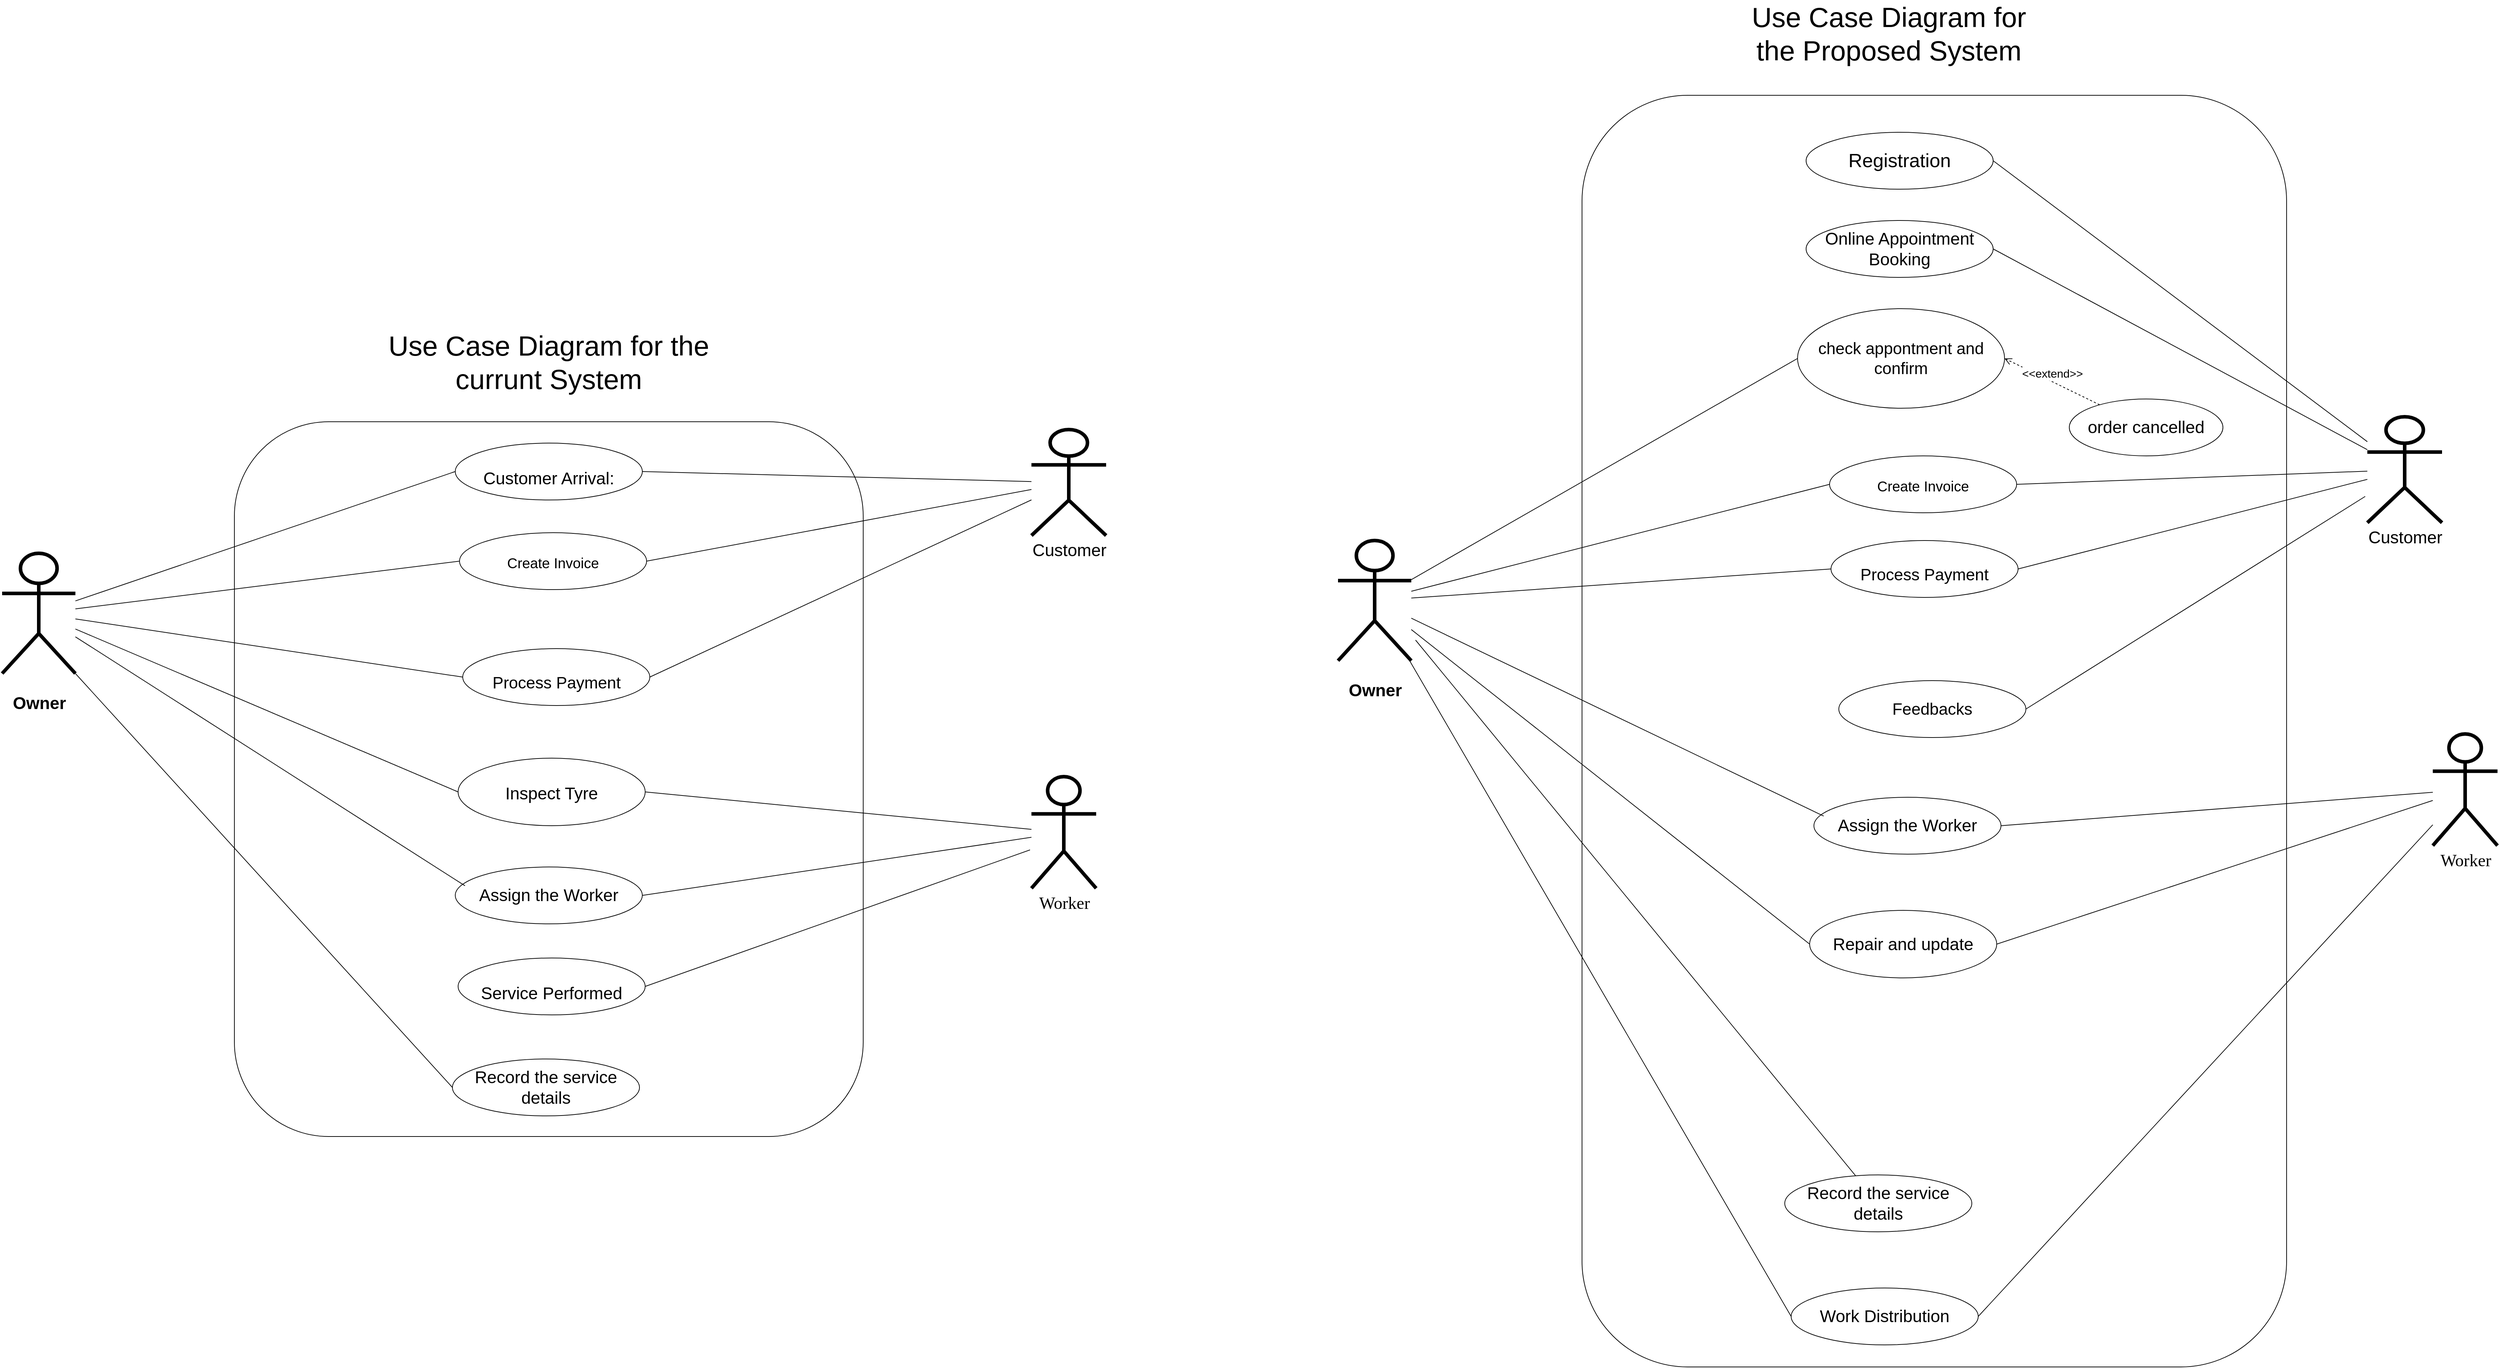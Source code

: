 <mxfile border="50" scale="3" compressed="false" locked="false" version="24.7.17">
  <diagram name="Blank" id="YmL12bMKpDGza6XwsDPr">
    <mxGraphModel dx="2709" dy="2329" grid="0" gridSize="10" guides="1" tooltips="1" connect="1" arrows="1" fold="1" page="0" pageScale="1" pageWidth="827" pageHeight="1169" background="none" math="1" shadow="0">
      <root>
        <mxCell id="X5NqExCQtvZxIxQ7pmgY-0" />
        <mxCell id="1" parent="X5NqExCQtvZxIxQ7pmgY-0" />
        <mxCell id="NNyUj2IfrB_V-hfu5Uiv-16" value="" style="rounded=1;whiteSpace=wrap;html=1;" parent="1" vertex="1">
          <mxGeometry x="-193.5" y="-258" width="884" height="1005" as="geometry" />
        </mxCell>
        <mxCell id="NNyUj2IfrB_V-hfu5Uiv-1" value="&lt;div style=&quot;text-align: justify;&quot;&gt;&lt;br&gt;&lt;/div&gt;&lt;div style=&quot;text-align: justify;&quot;&gt;&lt;span style=&quot;background-color: initial;&quot;&gt;Inspect Tyre&lt;/span&gt;&lt;/div&gt;&lt;div style=&quot;text-align: justify;&quot;&gt;&lt;br&gt;&lt;/div&gt;" style="ellipse;whiteSpace=wrap;html=1;fontSize=24;verticalAlign=top;" parent="1" vertex="1">
          <mxGeometry x="121" y="215" width="263" height="95" as="geometry" />
        </mxCell>
        <mxCell id="NNyUj2IfrB_V-hfu5Uiv-2" value="Customer" style="shape=umlActor;verticalLabelPosition=bottom;verticalAlign=top;html=1;outlineConnect=0;fontSize=24;strokeWidth=5;" parent="1" vertex="1">
          <mxGeometry x="927" y="-247" width="105" height="149" as="geometry" />
        </mxCell>
        <mxCell id="NNyUj2IfrB_V-hfu5Uiv-4" value="&lt;h1 style=&quot;line-height: 160%;&quot;&gt;Owner&lt;br&gt;&lt;/h1&gt;" style="shape=umlActor;verticalLabelPosition=bottom;verticalAlign=top;html=1;outlineConnect=0;strokeWidth=5;" parent="1" vertex="1">
          <mxGeometry x="-520" y="-73" width="103" height="169" as="geometry" />
        </mxCell>
        <mxCell id="NNyUj2IfrB_V-hfu5Uiv-5" value="Worker" style="shape=umlActor;verticalLabelPosition=bottom;verticalAlign=top;html=1;outlineConnect=0;fontSize=24;fontFamily=Times New Roman;strokeWidth=5;" parent="1" vertex="1">
          <mxGeometry x="927" y="241" width="91" height="157" as="geometry" />
        </mxCell>
        <mxCell id="NNyUj2IfrB_V-hfu5Uiv-8" value="Assign the Worker" style="ellipse;whiteSpace=wrap;html=1;fontSize=24;" parent="1" vertex="1">
          <mxGeometry x="117" y="368" width="263" height="80" as="geometry" />
        </mxCell>
        <mxCell id="NNyUj2IfrB_V-hfu5Uiv-9" value="&#xa;Create Invoice&#xa;&#xa;" style="ellipse;whiteSpace=wrap;html=1;fontSize=20;verticalAlign=top;" parent="1" vertex="1">
          <mxGeometry x="123" y="-102" width="263" height="80" as="geometry" />
        </mxCell>
        <mxCell id="NNyUj2IfrB_V-hfu5Uiv-10" value="&#xa;Process Payment&#xa;&#xa;" style="ellipse;whiteSpace=wrap;html=1;fontSize=23;verticalAlign=top;" parent="1" vertex="1">
          <mxGeometry x="127.5" y="61" width="263" height="80" as="geometry" />
        </mxCell>
        <mxCell id="NNyUj2IfrB_V-hfu5Uiv-11" value="&lt;font style=&quot;font-size: 24px;&quot;&gt;&lt;br&gt;Customer Arrival:&lt;br&gt;&lt;/font&gt;" style="ellipse;whiteSpace=wrap;html=1;verticalAlign=top;horizontal=1;align=center;" parent="1" vertex="1">
          <mxGeometry x="117" y="-228" width="263" height="80" as="geometry" />
        </mxCell>
        <mxCell id="NNyUj2IfrB_V-hfu5Uiv-29" value="" style="endArrow=none;html=1;rounded=0;entryX=0;entryY=0.5;entryDx=0;entryDy=0;" parent="1" source="NNyUj2IfrB_V-hfu5Uiv-4" target="NNyUj2IfrB_V-hfu5Uiv-11" edge="1">
          <mxGeometry width="50" height="50" relative="1" as="geometry">
            <mxPoint x="-389" y="-28" as="sourcePoint" />
            <mxPoint x="-339" y="-78" as="targetPoint" />
          </mxGeometry>
        </mxCell>
        <mxCell id="NNyUj2IfrB_V-hfu5Uiv-30" value="" style="endArrow=none;html=1;rounded=0;entryX=1;entryY=0.5;entryDx=0;entryDy=0;" parent="1" source="NNyUj2IfrB_V-hfu5Uiv-2" target="NNyUj2IfrB_V-hfu5Uiv-11" edge="1">
          <mxGeometry width="50" height="50" relative="1" as="geometry">
            <mxPoint x="583" y="302" as="sourcePoint" />
            <mxPoint x="633" y="252" as="targetPoint" />
          </mxGeometry>
        </mxCell>
        <mxCell id="NNyUj2IfrB_V-hfu5Uiv-31" value="" style="endArrow=none;html=1;rounded=0;exitX=0;exitY=0.5;exitDx=0;exitDy=0;" parent="1" source="NNyUj2IfrB_V-hfu5Uiv-1" target="NNyUj2IfrB_V-hfu5Uiv-4" edge="1">
          <mxGeometry width="50" height="50" relative="1" as="geometry">
            <mxPoint x="105" y="142" as="sourcePoint" />
            <mxPoint x="-394" y="13" as="targetPoint" />
          </mxGeometry>
        </mxCell>
        <mxCell id="NNyUj2IfrB_V-hfu5Uiv-32" value="" style="endArrow=none;html=1;rounded=0;entryX=1;entryY=0.5;entryDx=0;entryDy=0;" parent="1" source="NNyUj2IfrB_V-hfu5Uiv-5" target="NNyUj2IfrB_V-hfu5Uiv-1" edge="1">
          <mxGeometry width="50" height="50" relative="1" as="geometry">
            <mxPoint x="864" y="336" as="sourcePoint" />
            <mxPoint x="633" y="252" as="targetPoint" />
          </mxGeometry>
        </mxCell>
        <mxCell id="NNyUj2IfrB_V-hfu5Uiv-33" value="" style="endArrow=none;html=1;rounded=0;entryX=0.052;entryY=0.331;entryDx=0;entryDy=0;entryPerimeter=0;" parent="1" source="NNyUj2IfrB_V-hfu5Uiv-4" target="NNyUj2IfrB_V-hfu5Uiv-8" edge="1">
          <mxGeometry width="50" height="50" relative="1" as="geometry">
            <mxPoint x="-378" y="58" as="sourcePoint" />
            <mxPoint x="633" y="252" as="targetPoint" />
          </mxGeometry>
        </mxCell>
        <mxCell id="NNyUj2IfrB_V-hfu5Uiv-34" value="" style="endArrow=none;html=1;rounded=0;exitX=1;exitY=0.5;exitDx=0;exitDy=0;" parent="1" source="NNyUj2IfrB_V-hfu5Uiv-8" target="NNyUj2IfrB_V-hfu5Uiv-5" edge="1">
          <mxGeometry width="50" height="50" relative="1" as="geometry">
            <mxPoint x="583" y="302" as="sourcePoint" />
            <mxPoint x="856" y="375" as="targetPoint" />
          </mxGeometry>
        </mxCell>
        <mxCell id="NNyUj2IfrB_V-hfu5Uiv-35" value="" style="endArrow=none;html=1;rounded=0;entryX=0;entryY=0.5;entryDx=0;entryDy=0;" parent="1" source="NNyUj2IfrB_V-hfu5Uiv-4" target="NNyUj2IfrB_V-hfu5Uiv-9" edge="1">
          <mxGeometry width="50" height="50" relative="1" as="geometry">
            <mxPoint x="-390" y="124" as="sourcePoint" />
            <mxPoint x="633" y="252" as="targetPoint" />
          </mxGeometry>
        </mxCell>
        <mxCell id="NNyUj2IfrB_V-hfu5Uiv-36" value="" style="endArrow=none;html=1;rounded=0;entryX=0;entryY=0.5;entryDx=0;entryDy=0;" parent="1" source="NNyUj2IfrB_V-hfu5Uiv-4" target="NNyUj2IfrB_V-hfu5Uiv-10" edge="1">
          <mxGeometry width="50" height="50" relative="1" as="geometry">
            <mxPoint x="583" y="361" as="sourcePoint" />
            <mxPoint x="633" y="311" as="targetPoint" />
          </mxGeometry>
        </mxCell>
        <mxCell id="NNyUj2IfrB_V-hfu5Uiv-37" value="" style="endArrow=none;html=1;rounded=0;exitX=1;exitY=0.5;exitDx=0;exitDy=0;" parent="1" source="NNyUj2IfrB_V-hfu5Uiv-10" target="NNyUj2IfrB_V-hfu5Uiv-2" edge="1">
          <mxGeometry width="50" height="50" relative="1" as="geometry">
            <mxPoint x="583" y="361" as="sourcePoint" />
            <mxPoint x="633" y="311" as="targetPoint" />
          </mxGeometry>
        </mxCell>
        <mxCell id="NNyUj2IfrB_V-hfu5Uiv-38" value="" style="endArrow=none;html=1;rounded=0;entryX=1;entryY=0.5;entryDx=0;entryDy=0;" parent="1" source="NNyUj2IfrB_V-hfu5Uiv-2" target="NNyUj2IfrB_V-hfu5Uiv-9" edge="1">
          <mxGeometry width="50" height="50" relative="1" as="geometry">
            <mxPoint x="583" y="361" as="sourcePoint" />
            <mxPoint x="633" y="311" as="targetPoint" />
          </mxGeometry>
        </mxCell>
        <mxCell id="HwGcCUh8PEyb6uIsM-ig-1" value="Use Case Diagram for the currunt System" style="text;strokeColor=none;fillColor=none;html=1;align=center;verticalAlign=middle;whiteSpace=wrap;rounded=0;fontSize=39;" parent="1" vertex="1">
          <mxGeometry x="6.25" y="-383" width="484.5" height="83" as="geometry" />
        </mxCell>
        <mxCell id="HwGcCUh8PEyb6uIsM-ig-5" value="Record the service details" style="ellipse;whiteSpace=wrap;html=1;fontSize=24;" parent="1" vertex="1">
          <mxGeometry x="113" y="638" width="263" height="80" as="geometry" />
        </mxCell>
        <mxCell id="HwGcCUh8PEyb6uIsM-ig-7" value="" style="endArrow=none;html=1;rounded=0;fontSize=12;startSize=8;endSize=8;curved=1;exitX=1;exitY=1;exitDx=0;exitDy=0;exitPerimeter=0;entryX=0;entryY=0.5;entryDx=0;entryDy=0;" parent="1" source="NNyUj2IfrB_V-hfu5Uiv-4" target="HwGcCUh8PEyb6uIsM-ig-5" edge="1">
          <mxGeometry width="50" height="50" relative="1" as="geometry">
            <mxPoint x="319" y="390" as="sourcePoint" />
            <mxPoint x="369" y="340" as="targetPoint" />
          </mxGeometry>
        </mxCell>
        <mxCell id="BASVU8sK8GHN45CdobEa-1" value="" style="rounded=1;whiteSpace=wrap;html=1;" parent="1" vertex="1">
          <mxGeometry x="1701" y="-717" width="990.5" height="1788" as="geometry" />
        </mxCell>
        <mxCell id="BASVU8sK8GHN45CdobEa-2" value="&lt;div style=&quot;text-align: justify;&quot;&gt;Repair and update&lt;/div&gt;" style="ellipse;whiteSpace=wrap;html=1;fontSize=24;verticalAlign=middle;" parent="1" vertex="1">
          <mxGeometry x="2021" y="429" width="263" height="95" as="geometry" />
        </mxCell>
        <mxCell id="BASVU8sK8GHN45CdobEa-3" value="Customer" style="shape=umlActor;verticalLabelPosition=bottom;verticalAlign=top;html=1;outlineConnect=0;fontSize=24;strokeWidth=5;" parent="1" vertex="1">
          <mxGeometry x="2805" y="-265" width="105" height="149" as="geometry" />
        </mxCell>
        <mxCell id="BASVU8sK8GHN45CdobEa-4" value="&lt;h1 style=&quot;line-height: 160%;&quot;&gt;Owner&lt;br&gt;&lt;/h1&gt;" style="shape=umlActor;verticalLabelPosition=bottom;verticalAlign=top;html=1;outlineConnect=0;strokeWidth=5;" parent="1" vertex="1">
          <mxGeometry x="1358" y="-91" width="103" height="169" as="geometry" />
        </mxCell>
        <mxCell id="BASVU8sK8GHN45CdobEa-5" value="Worker" style="shape=umlActor;verticalLabelPosition=bottom;verticalAlign=top;html=1;outlineConnect=0;fontSize=24;fontFamily=Times New Roman;strokeWidth=5;" parent="1" vertex="1">
          <mxGeometry x="2897" y="181" width="91" height="157" as="geometry" />
        </mxCell>
        <mxCell id="BASVU8sK8GHN45CdobEa-6" value="Assign the Worker" style="ellipse;whiteSpace=wrap;html=1;fontSize=24;" parent="1" vertex="1">
          <mxGeometry x="2027" y="270" width="263" height="80" as="geometry" />
        </mxCell>
        <mxCell id="BASVU8sK8GHN45CdobEa-7" value="&#xa;Create Invoice&#xa;&#xa;" style="ellipse;whiteSpace=wrap;html=1;fontSize=20;verticalAlign=top;" parent="1" vertex="1">
          <mxGeometry x="2049" y="-210" width="263" height="80" as="geometry" />
        </mxCell>
        <mxCell id="BASVU8sK8GHN45CdobEa-8" value="&#xa;Process Payment&#xa;&#xa;" style="ellipse;whiteSpace=wrap;html=1;fontSize=23;verticalAlign=top;" parent="1" vertex="1">
          <mxGeometry x="2051" y="-91" width="263" height="80" as="geometry" />
        </mxCell>
        <mxCell id="BASVU8sK8GHN45CdobEa-9" value="&lt;font style=&quot;font-size: 24px;&quot;&gt;Online Appointment Booking&lt;br&gt;&lt;/font&gt;" style="ellipse;whiteSpace=wrap;html=1;verticalAlign=middle;horizontal=1;align=center;" parent="1" vertex="1">
          <mxGeometry x="2016" y="-541" width="263" height="80" as="geometry" />
        </mxCell>
        <mxCell id="BASVU8sK8GHN45CdobEa-11" value="" style="endArrow=none;html=1;rounded=0;entryX=1;entryY=0.5;entryDx=0;entryDy=0;" parent="1" source="BASVU8sK8GHN45CdobEa-3" target="BASVU8sK8GHN45CdobEa-9" edge="1">
          <mxGeometry width="50" height="50" relative="1" as="geometry">
            <mxPoint x="2461" y="284" as="sourcePoint" />
            <mxPoint x="2511" y="234" as="targetPoint" />
          </mxGeometry>
        </mxCell>
        <mxCell id="BASVU8sK8GHN45CdobEa-12" value="" style="endArrow=none;html=1;rounded=0;exitX=0;exitY=0.5;exitDx=0;exitDy=0;" parent="1" source="BASVU8sK8GHN45CdobEa-2" target="BASVU8sK8GHN45CdobEa-4" edge="1">
          <mxGeometry width="50" height="50" relative="1" as="geometry">
            <mxPoint x="1983" y="124" as="sourcePoint" />
            <mxPoint x="1484" y="-5" as="targetPoint" />
          </mxGeometry>
        </mxCell>
        <mxCell id="BASVU8sK8GHN45CdobEa-13" value="" style="endArrow=none;html=1;rounded=0;entryX=1;entryY=0.5;entryDx=0;entryDy=0;" parent="1" source="BASVU8sK8GHN45CdobEa-5" target="BASVU8sK8GHN45CdobEa-2" edge="1">
          <mxGeometry width="50" height="50" relative="1" as="geometry">
            <mxPoint x="2742" y="318" as="sourcePoint" />
            <mxPoint x="2511" y="234" as="targetPoint" />
          </mxGeometry>
        </mxCell>
        <mxCell id="BASVU8sK8GHN45CdobEa-14" value="" style="endArrow=none;html=1;rounded=0;entryX=0.052;entryY=0.331;entryDx=0;entryDy=0;entryPerimeter=0;" parent="1" source="BASVU8sK8GHN45CdobEa-4" target="BASVU8sK8GHN45CdobEa-6" edge="1">
          <mxGeometry width="50" height="50" relative="1" as="geometry">
            <mxPoint x="1500" y="40" as="sourcePoint" />
            <mxPoint x="2511" y="234" as="targetPoint" />
          </mxGeometry>
        </mxCell>
        <mxCell id="BASVU8sK8GHN45CdobEa-15" value="" style="endArrow=none;html=1;rounded=0;exitX=1;exitY=0.5;exitDx=0;exitDy=0;" parent="1" source="BASVU8sK8GHN45CdobEa-6" target="BASVU8sK8GHN45CdobEa-5" edge="1">
          <mxGeometry width="50" height="50" relative="1" as="geometry">
            <mxPoint x="2461" y="284" as="sourcePoint" />
            <mxPoint x="2734" y="357" as="targetPoint" />
          </mxGeometry>
        </mxCell>
        <mxCell id="BASVU8sK8GHN45CdobEa-16" value="" style="endArrow=none;html=1;rounded=0;entryX=0;entryY=0.5;entryDx=0;entryDy=0;" parent="1" source="BASVU8sK8GHN45CdobEa-4" target="BASVU8sK8GHN45CdobEa-7" edge="1">
          <mxGeometry width="50" height="50" relative="1" as="geometry">
            <mxPoint x="1488" y="106" as="sourcePoint" />
            <mxPoint x="2511" y="234" as="targetPoint" />
          </mxGeometry>
        </mxCell>
        <mxCell id="BASVU8sK8GHN45CdobEa-17" value="" style="endArrow=none;html=1;rounded=0;entryX=0;entryY=0.5;entryDx=0;entryDy=0;" parent="1" source="BASVU8sK8GHN45CdobEa-4" target="BASVU8sK8GHN45CdobEa-8" edge="1">
          <mxGeometry width="50" height="50" relative="1" as="geometry">
            <mxPoint x="2461" y="343" as="sourcePoint" />
            <mxPoint x="2511" y="293" as="targetPoint" />
          </mxGeometry>
        </mxCell>
        <mxCell id="BASVU8sK8GHN45CdobEa-18" value="" style="endArrow=none;html=1;rounded=0;exitX=1;exitY=0.5;exitDx=0;exitDy=0;" parent="1" source="BASVU8sK8GHN45CdobEa-8" target="BASVU8sK8GHN45CdobEa-3" edge="1">
          <mxGeometry width="50" height="50" relative="1" as="geometry">
            <mxPoint x="2461" y="343" as="sourcePoint" />
            <mxPoint x="2511" y="293" as="targetPoint" />
          </mxGeometry>
        </mxCell>
        <mxCell id="BASVU8sK8GHN45CdobEa-19" value="" style="endArrow=none;html=1;rounded=0;entryX=1;entryY=0.5;entryDx=0;entryDy=0;" parent="1" source="BASVU8sK8GHN45CdobEa-3" target="BASVU8sK8GHN45CdobEa-7" edge="1">
          <mxGeometry width="50" height="50" relative="1" as="geometry">
            <mxPoint x="2461" y="343" as="sourcePoint" />
            <mxPoint x="2511" y="293" as="targetPoint" />
          </mxGeometry>
        </mxCell>
        <mxCell id="BASVU8sK8GHN45CdobEa-20" value="Use Case Diagram for the&amp;nbsp;Proposed System" style="text;strokeColor=none;fillColor=none;html=1;align=center;verticalAlign=middle;whiteSpace=wrap;rounded=0;fontSize=39;" parent="1" vertex="1">
          <mxGeometry x="1890.25" y="-845" width="484.5" height="83" as="geometry" />
        </mxCell>
        <mxCell id="BASVU8sK8GHN45CdobEa-21" value="Record the service details" style="ellipse;whiteSpace=wrap;html=1;fontSize=24;" parent="1" vertex="1">
          <mxGeometry x="1986" y="801" width="263" height="80" as="geometry" />
        </mxCell>
        <mxCell id="BASVU8sK8GHN45CdobEa-22" value="" style="endArrow=none;html=1;rounded=0;fontSize=12;startSize=8;endSize=8;curved=1;exitX=1;exitY=1;exitDx=0;exitDy=0;exitPerimeter=0;" parent="1" target="BASVU8sK8GHN45CdobEa-21" edge="1">
          <mxGeometry width="50" height="50" relative="1" as="geometry">
            <mxPoint x="1467" y="49.0" as="sourcePoint" />
            <mxPoint x="2001.0" y="524" as="targetPoint" />
          </mxGeometry>
        </mxCell>
        <mxCell id="BASVU8sK8GHN45CdobEa-23" value="&#xa;Service Performed&#xa;&#xa;" style="ellipse;whiteSpace=wrap;html=1;fontSize=24;verticalAlign=top;" parent="1" vertex="1">
          <mxGeometry x="121" y="496" width="263" height="80" as="geometry" />
        </mxCell>
        <mxCell id="BASVU8sK8GHN45CdobEa-24" value="" style="endArrow=none;html=1;rounded=0;exitX=1;exitY=0.5;exitDx=0;exitDy=0;" parent="1" source="BASVU8sK8GHN45CdobEa-23" edge="1">
          <mxGeometry width="50" height="50" relative="1" as="geometry">
            <mxPoint x="590" y="569" as="sourcePoint" />
            <mxPoint x="925" y="344" as="targetPoint" />
          </mxGeometry>
        </mxCell>
        <mxCell id="BASVU8sK8GHN45CdobEa-25" value="Work Distribution" style="ellipse;whiteSpace=wrap;html=1;fontSize=24;" parent="1" vertex="1">
          <mxGeometry x="1995" y="960" width="263" height="80" as="geometry" />
        </mxCell>
        <mxCell id="BASVU8sK8GHN45CdobEa-26" value="Feedbacks" style="ellipse;whiteSpace=wrap;html=1;fontSize=23;verticalAlign=middle;" parent="1" vertex="1">
          <mxGeometry x="2062" y="106" width="263" height="80" as="geometry" />
        </mxCell>
        <mxCell id="BASVU8sK8GHN45CdobEa-27" value="" style="endArrow=none;html=1;rounded=0;exitX=1;exitY=0.5;exitDx=0;exitDy=0;" parent="1" source="BASVU8sK8GHN45CdobEa-26" edge="1">
          <mxGeometry width="50" height="50" relative="1" as="geometry">
            <mxPoint x="2338" y="256" as="sourcePoint" />
            <mxPoint x="2802" y="-153" as="targetPoint" />
          </mxGeometry>
        </mxCell>
        <mxCell id="z4Wlg-TD6rMUuMXjeBsc-1" value="Registration" style="ellipse;whiteSpace=wrap;html=1;verticalAlign=middle;horizontal=1;align=center;fontSize=27;" parent="1" vertex="1">
          <mxGeometry x="2016" y="-665" width="263" height="80" as="geometry" />
        </mxCell>
        <mxCell id="z4Wlg-TD6rMUuMXjeBsc-2" value="" style="endArrow=none;html=1;rounded=0;entryX=1;entryY=0.5;entryDx=0;entryDy=0;" parent="1" source="BASVU8sK8GHN45CdobEa-3" target="z4Wlg-TD6rMUuMXjeBsc-1" edge="1">
          <mxGeometry width="50" height="50" relative="1" as="geometry">
            <mxPoint x="2025" y="-112" as="sourcePoint" />
            <mxPoint x="2075" y="-162" as="targetPoint" />
          </mxGeometry>
        </mxCell>
        <mxCell id="z4Wlg-TD6rMUuMXjeBsc-3" value="" style="endArrow=none;html=1;rounded=0;entryX=0;entryY=0.5;entryDx=0;entryDy=0;" parent="1" source="BASVU8sK8GHN45CdobEa-4" target="BASVU8sK8GHN45CdobEa-25" edge="1">
          <mxGeometry width="50" height="50" relative="1" as="geometry">
            <mxPoint x="2025" y="499" as="sourcePoint" />
            <mxPoint x="2075" y="449" as="targetPoint" />
          </mxGeometry>
        </mxCell>
        <mxCell id="z4Wlg-TD6rMUuMXjeBsc-4" value="" style="endArrow=none;html=1;rounded=0;exitX=1;exitY=0.5;exitDx=0;exitDy=0;" parent="1" source="BASVU8sK8GHN45CdobEa-25" target="BASVU8sK8GHN45CdobEa-5" edge="1">
          <mxGeometry width="50" height="50" relative="1" as="geometry">
            <mxPoint x="1469" y="88" as="sourcePoint" />
            <mxPoint x="2005" y="1010" as="targetPoint" />
          </mxGeometry>
        </mxCell>
        <mxCell id="z4Wlg-TD6rMUuMXjeBsc-6" value="check appontment and confirm" style="ellipse;whiteSpace=wrap;html=1;fontSize=23;" parent="1" vertex="1">
          <mxGeometry x="2004" y="-417" width="291" height="140" as="geometry" />
        </mxCell>
        <mxCell id="z4Wlg-TD6rMUuMXjeBsc-7" value="" style="endArrow=none;html=1;rounded=0;entryX=0;entryY=0.5;entryDx=0;entryDy=0;" parent="1" source="BASVU8sK8GHN45CdobEa-4" target="z4Wlg-TD6rMUuMXjeBsc-6" edge="1">
          <mxGeometry width="50" height="50" relative="1" as="geometry">
            <mxPoint x="2025" y="-176" as="sourcePoint" />
            <mxPoint x="2075" y="-226" as="targetPoint" />
          </mxGeometry>
        </mxCell>
        <mxCell id="z4Wlg-TD6rMUuMXjeBsc-8" value="order cancelled" style="ellipse;whiteSpace=wrap;html=1;fontSize=24;" parent="1" vertex="1">
          <mxGeometry x="2386" y="-290" width="216" height="80" as="geometry" />
        </mxCell>
        <mxCell id="z4Wlg-TD6rMUuMXjeBsc-9" value="&lt;font style=&quot;font-size: 16px;&quot;&gt;&amp;lt;&amp;lt;extend&amp;gt;&amp;gt;&lt;/font&gt;" style="html=1;verticalAlign=bottom;endArrow=open;dashed=1;endSize=8;curved=0;rounded=0;entryX=1;entryY=0.5;entryDx=0;entryDy=0;" parent="1" source="z4Wlg-TD6rMUuMXjeBsc-8" target="z4Wlg-TD6rMUuMXjeBsc-6" edge="1">
          <mxGeometry relative="1" as="geometry">
            <mxPoint x="2090" y="-201" as="sourcePoint" />
            <mxPoint x="2010" y="-201" as="targetPoint" />
          </mxGeometry>
        </mxCell>
      </root>
    </mxGraphModel>
  </diagram>
</mxfile>
